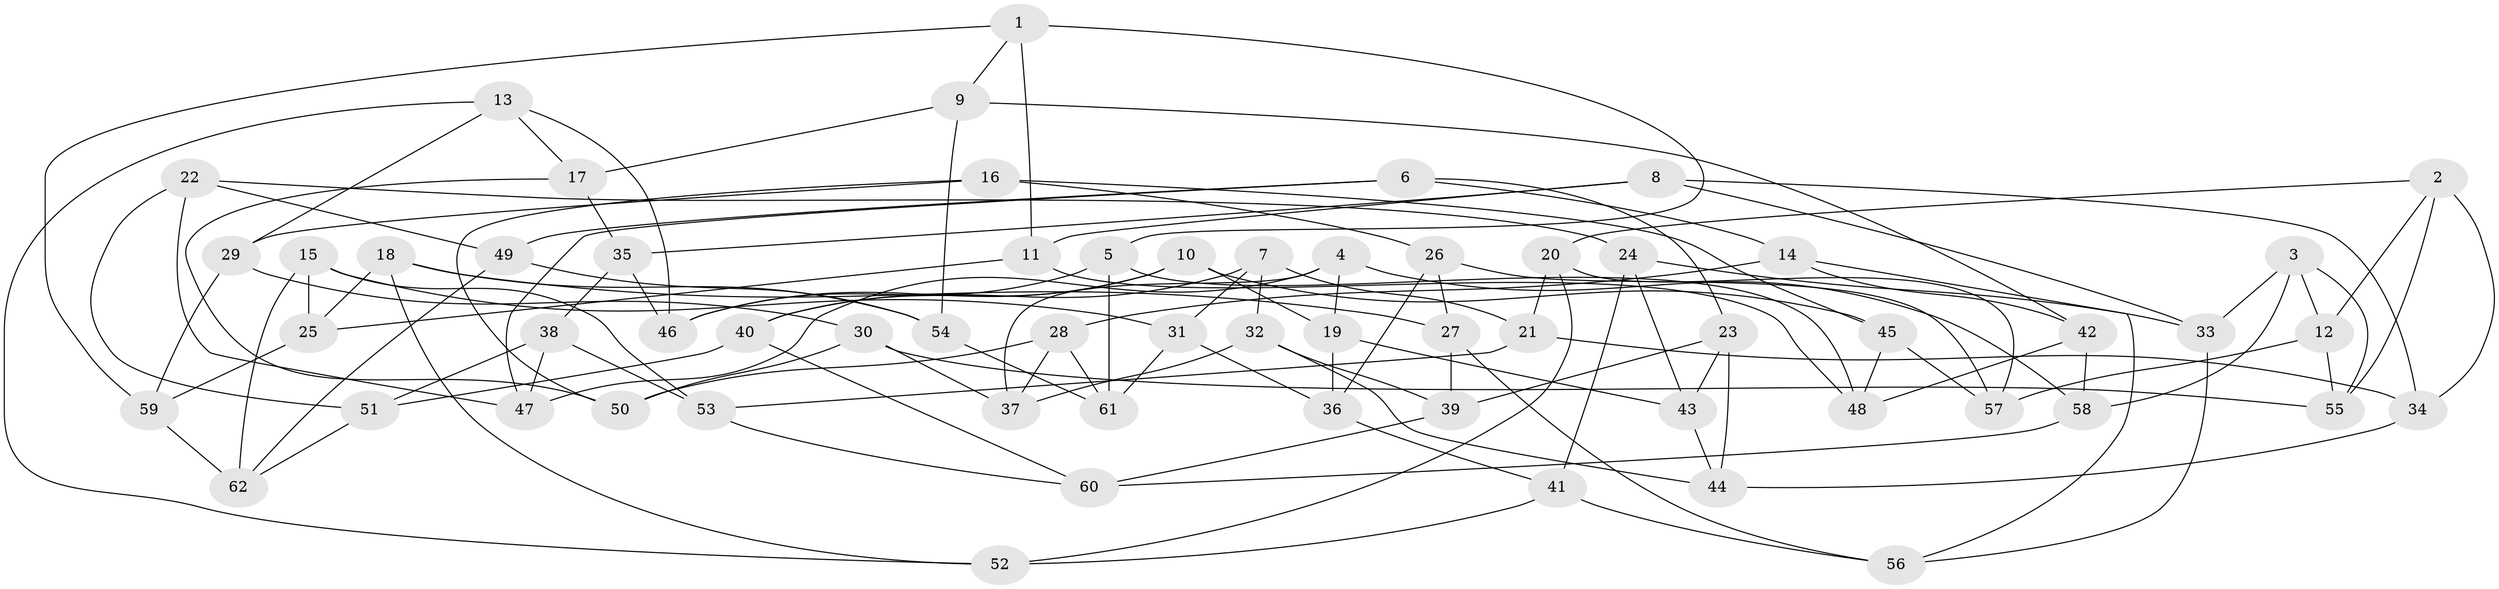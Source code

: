 // coarse degree distribution, {4: 0.5909090909090909, 5: 0.20454545454545456, 3: 0.06818181818181818, 6: 0.13636363636363635}
// Generated by graph-tools (version 1.1) at 2025/38/03/04/25 23:38:11]
// undirected, 62 vertices, 124 edges
graph export_dot {
  node [color=gray90,style=filled];
  1;
  2;
  3;
  4;
  5;
  6;
  7;
  8;
  9;
  10;
  11;
  12;
  13;
  14;
  15;
  16;
  17;
  18;
  19;
  20;
  21;
  22;
  23;
  24;
  25;
  26;
  27;
  28;
  29;
  30;
  31;
  32;
  33;
  34;
  35;
  36;
  37;
  38;
  39;
  40;
  41;
  42;
  43;
  44;
  45;
  46;
  47;
  48;
  49;
  50;
  51;
  52;
  53;
  54;
  55;
  56;
  57;
  58;
  59;
  60;
  61;
  62;
  1 -- 5;
  1 -- 11;
  1 -- 59;
  1 -- 9;
  2 -- 12;
  2 -- 55;
  2 -- 34;
  2 -- 20;
  3 -- 12;
  3 -- 55;
  3 -- 58;
  3 -- 33;
  4 -- 19;
  4 -- 37;
  4 -- 47;
  4 -- 58;
  5 -- 61;
  5 -- 48;
  5 -- 46;
  6 -- 23;
  6 -- 14;
  6 -- 49;
  6 -- 47;
  7 -- 32;
  7 -- 21;
  7 -- 31;
  7 -- 40;
  8 -- 34;
  8 -- 11;
  8 -- 33;
  8 -- 35;
  9 -- 17;
  9 -- 42;
  9 -- 54;
  10 -- 40;
  10 -- 45;
  10 -- 46;
  10 -- 19;
  11 -- 25;
  11 -- 48;
  12 -- 55;
  12 -- 57;
  13 -- 52;
  13 -- 17;
  13 -- 46;
  13 -- 29;
  14 -- 56;
  14 -- 42;
  14 -- 28;
  15 -- 25;
  15 -- 31;
  15 -- 62;
  15 -- 53;
  16 -- 26;
  16 -- 50;
  16 -- 29;
  16 -- 45;
  17 -- 50;
  17 -- 35;
  18 -- 52;
  18 -- 54;
  18 -- 25;
  18 -- 27;
  19 -- 36;
  19 -- 43;
  20 -- 57;
  20 -- 21;
  20 -- 52;
  21 -- 53;
  21 -- 34;
  22 -- 47;
  22 -- 49;
  22 -- 24;
  22 -- 51;
  23 -- 39;
  23 -- 44;
  23 -- 43;
  24 -- 41;
  24 -- 33;
  24 -- 43;
  25 -- 59;
  26 -- 27;
  26 -- 57;
  26 -- 36;
  27 -- 56;
  27 -- 39;
  28 -- 61;
  28 -- 37;
  28 -- 50;
  29 -- 59;
  29 -- 30;
  30 -- 37;
  30 -- 50;
  30 -- 55;
  31 -- 36;
  31 -- 61;
  32 -- 39;
  32 -- 37;
  32 -- 44;
  33 -- 56;
  34 -- 44;
  35 -- 38;
  35 -- 46;
  36 -- 41;
  38 -- 47;
  38 -- 53;
  38 -- 51;
  39 -- 60;
  40 -- 51;
  40 -- 60;
  41 -- 56;
  41 -- 52;
  42 -- 58;
  42 -- 48;
  43 -- 44;
  45 -- 48;
  45 -- 57;
  49 -- 54;
  49 -- 62;
  51 -- 62;
  53 -- 60;
  54 -- 61;
  58 -- 60;
  59 -- 62;
}
